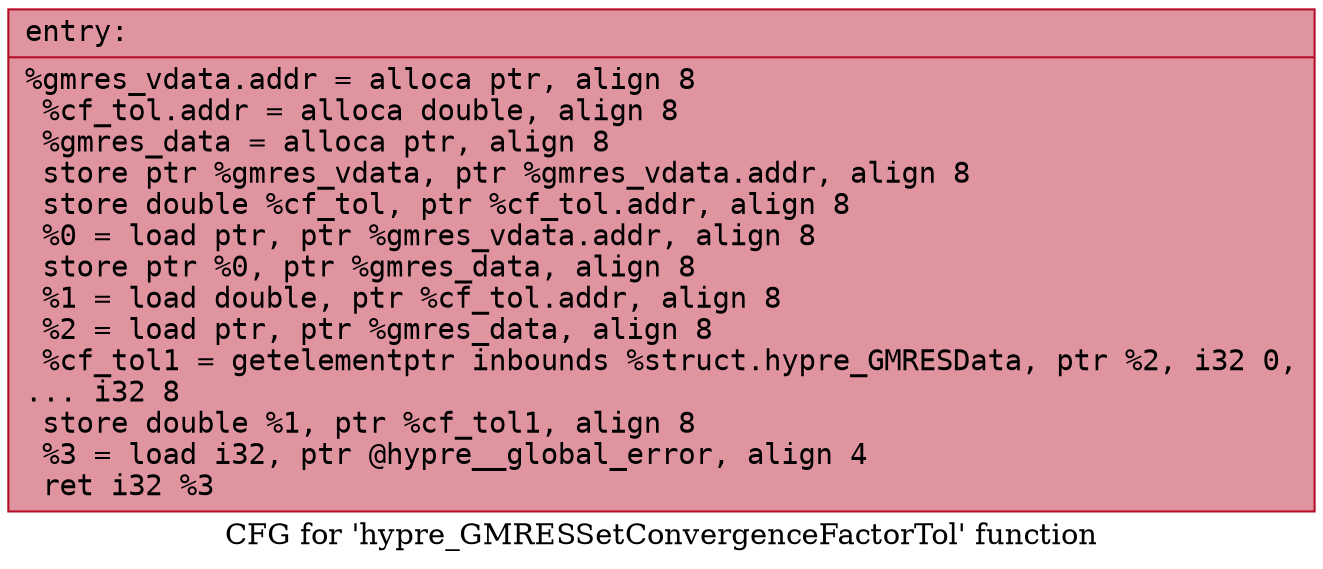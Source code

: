 digraph "CFG for 'hypre_GMRESSetConvergenceFactorTol' function" {
	label="CFG for 'hypre_GMRESSetConvergenceFactorTol' function";

	Node0x56458ac17090 [shape=record,color="#b70d28ff", style=filled, fillcolor="#b70d2870" fontname="Courier",label="{entry:\l|  %gmres_vdata.addr = alloca ptr, align 8\l  %cf_tol.addr = alloca double, align 8\l  %gmres_data = alloca ptr, align 8\l  store ptr %gmres_vdata, ptr %gmres_vdata.addr, align 8\l  store double %cf_tol, ptr %cf_tol.addr, align 8\l  %0 = load ptr, ptr %gmres_vdata.addr, align 8\l  store ptr %0, ptr %gmres_data, align 8\l  %1 = load double, ptr %cf_tol.addr, align 8\l  %2 = load ptr, ptr %gmres_data, align 8\l  %cf_tol1 = getelementptr inbounds %struct.hypre_GMRESData, ptr %2, i32 0,\l... i32 8\l  store double %1, ptr %cf_tol1, align 8\l  %3 = load i32, ptr @hypre__global_error, align 4\l  ret i32 %3\l}"];
}
